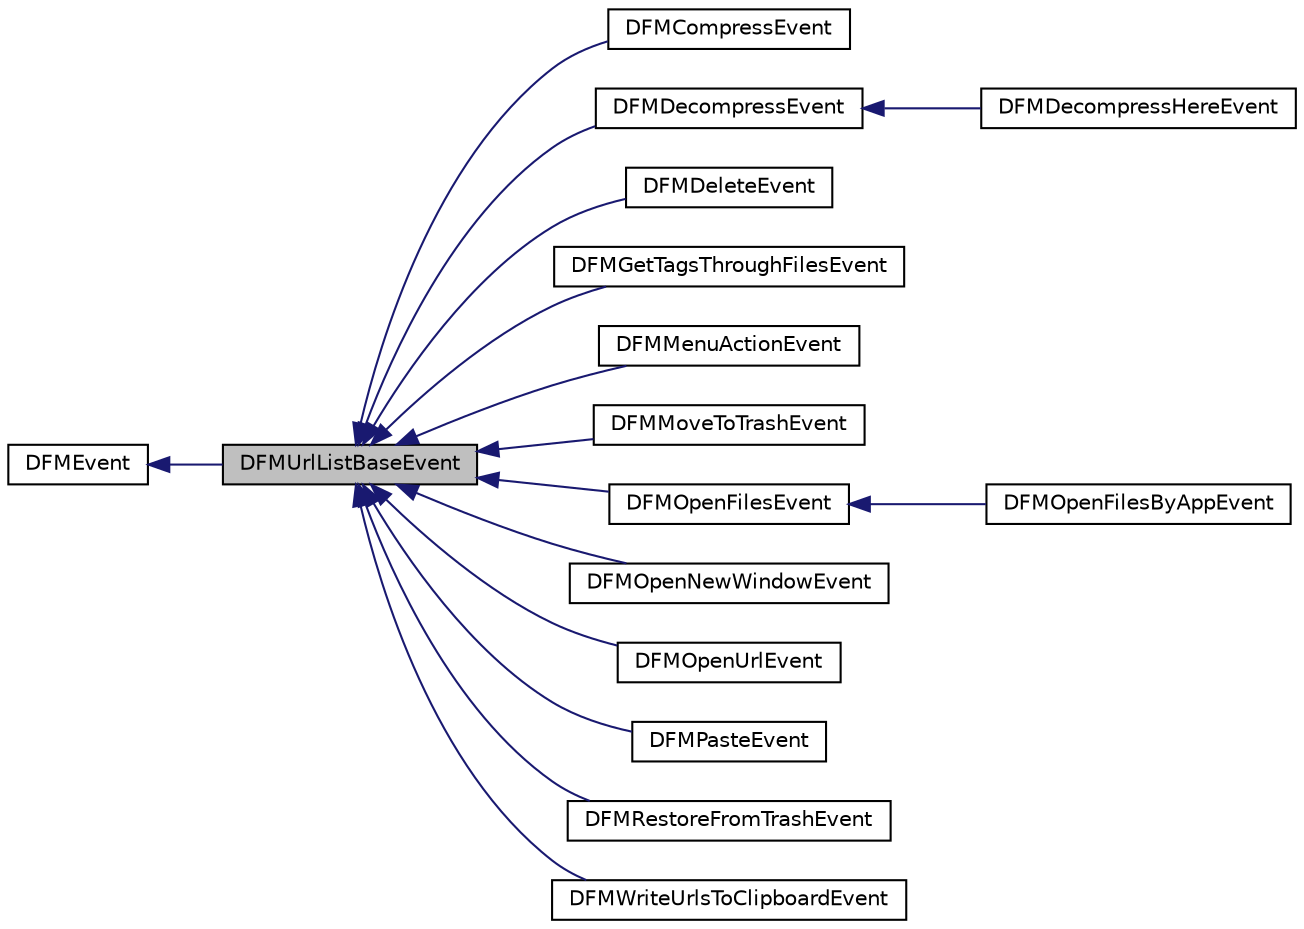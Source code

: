 digraph "DFMUrlListBaseEvent"
{
  edge [fontname="Helvetica",fontsize="10",labelfontname="Helvetica",labelfontsize="10"];
  node [fontname="Helvetica",fontsize="10",shape=record];
  rankdir="LR";
  Node0 [label="DFMUrlListBaseEvent",height=0.2,width=0.4,color="black", fillcolor="grey75", style="filled", fontcolor="black"];
  Node1 -> Node0 [dir="back",color="midnightblue",fontsize="10",style="solid",fontname="Helvetica"];
  Node1 [label="DFMEvent",height=0.2,width=0.4,color="black", fillcolor="white", style="filled",URL="$class_d_f_m_event.html"];
  Node0 -> Node2 [dir="back",color="midnightblue",fontsize="10",style="solid",fontname="Helvetica"];
  Node2 [label="DFMCompressEvent",height=0.2,width=0.4,color="black", fillcolor="white", style="filled",URL="$class_d_f_m_compress_event.html"];
  Node0 -> Node3 [dir="back",color="midnightblue",fontsize="10",style="solid",fontname="Helvetica"];
  Node3 [label="DFMDecompressEvent",height=0.2,width=0.4,color="black", fillcolor="white", style="filled",URL="$class_d_f_m_decompress_event.html"];
  Node3 -> Node4 [dir="back",color="midnightblue",fontsize="10",style="solid",fontname="Helvetica"];
  Node4 [label="DFMDecompressHereEvent",height=0.2,width=0.4,color="black", fillcolor="white", style="filled",URL="$class_d_f_m_decompress_here_event.html"];
  Node0 -> Node5 [dir="back",color="midnightblue",fontsize="10",style="solid",fontname="Helvetica"];
  Node5 [label="DFMDeleteEvent",height=0.2,width=0.4,color="black", fillcolor="white", style="filled",URL="$class_d_f_m_delete_event.html"];
  Node0 -> Node6 [dir="back",color="midnightblue",fontsize="10",style="solid",fontname="Helvetica"];
  Node6 [label="DFMGetTagsThroughFilesEvent",height=0.2,width=0.4,color="black", fillcolor="white", style="filled",URL="$class_d_f_m_get_tags_through_files_event.html"];
  Node0 -> Node7 [dir="back",color="midnightblue",fontsize="10",style="solid",fontname="Helvetica"];
  Node7 [label="DFMMenuActionEvent",height=0.2,width=0.4,color="black", fillcolor="white", style="filled",URL="$class_d_f_m_menu_action_event.html"];
  Node0 -> Node8 [dir="back",color="midnightblue",fontsize="10",style="solid",fontname="Helvetica"];
  Node8 [label="DFMMoveToTrashEvent",height=0.2,width=0.4,color="black", fillcolor="white", style="filled",URL="$class_d_f_m_move_to_trash_event.html"];
  Node0 -> Node9 [dir="back",color="midnightblue",fontsize="10",style="solid",fontname="Helvetica"];
  Node9 [label="DFMOpenFilesEvent",height=0.2,width=0.4,color="black", fillcolor="white", style="filled",URL="$class_d_f_m_open_files_event.html"];
  Node9 -> Node10 [dir="back",color="midnightblue",fontsize="10",style="solid",fontname="Helvetica"];
  Node10 [label="DFMOpenFilesByAppEvent",height=0.2,width=0.4,color="black", fillcolor="white", style="filled",URL="$class_d_f_m_open_files_by_app_event.html"];
  Node0 -> Node11 [dir="back",color="midnightblue",fontsize="10",style="solid",fontname="Helvetica"];
  Node11 [label="DFMOpenNewWindowEvent",height=0.2,width=0.4,color="black", fillcolor="white", style="filled",URL="$class_d_f_m_open_new_window_event.html"];
  Node0 -> Node12 [dir="back",color="midnightblue",fontsize="10",style="solid",fontname="Helvetica"];
  Node12 [label="DFMOpenUrlEvent",height=0.2,width=0.4,color="black", fillcolor="white", style="filled",URL="$class_d_f_m_open_url_event.html"];
  Node0 -> Node13 [dir="back",color="midnightblue",fontsize="10",style="solid",fontname="Helvetica"];
  Node13 [label="DFMPasteEvent",height=0.2,width=0.4,color="black", fillcolor="white", style="filled",URL="$class_d_f_m_paste_event.html"];
  Node0 -> Node14 [dir="back",color="midnightblue",fontsize="10",style="solid",fontname="Helvetica"];
  Node14 [label="DFMRestoreFromTrashEvent",height=0.2,width=0.4,color="black", fillcolor="white", style="filled",URL="$class_d_f_m_restore_from_trash_event.html"];
  Node0 -> Node15 [dir="back",color="midnightblue",fontsize="10",style="solid",fontname="Helvetica"];
  Node15 [label="DFMWriteUrlsToClipboardEvent",height=0.2,width=0.4,color="black", fillcolor="white", style="filled",URL="$class_d_f_m_write_urls_to_clipboard_event.html"];
}
